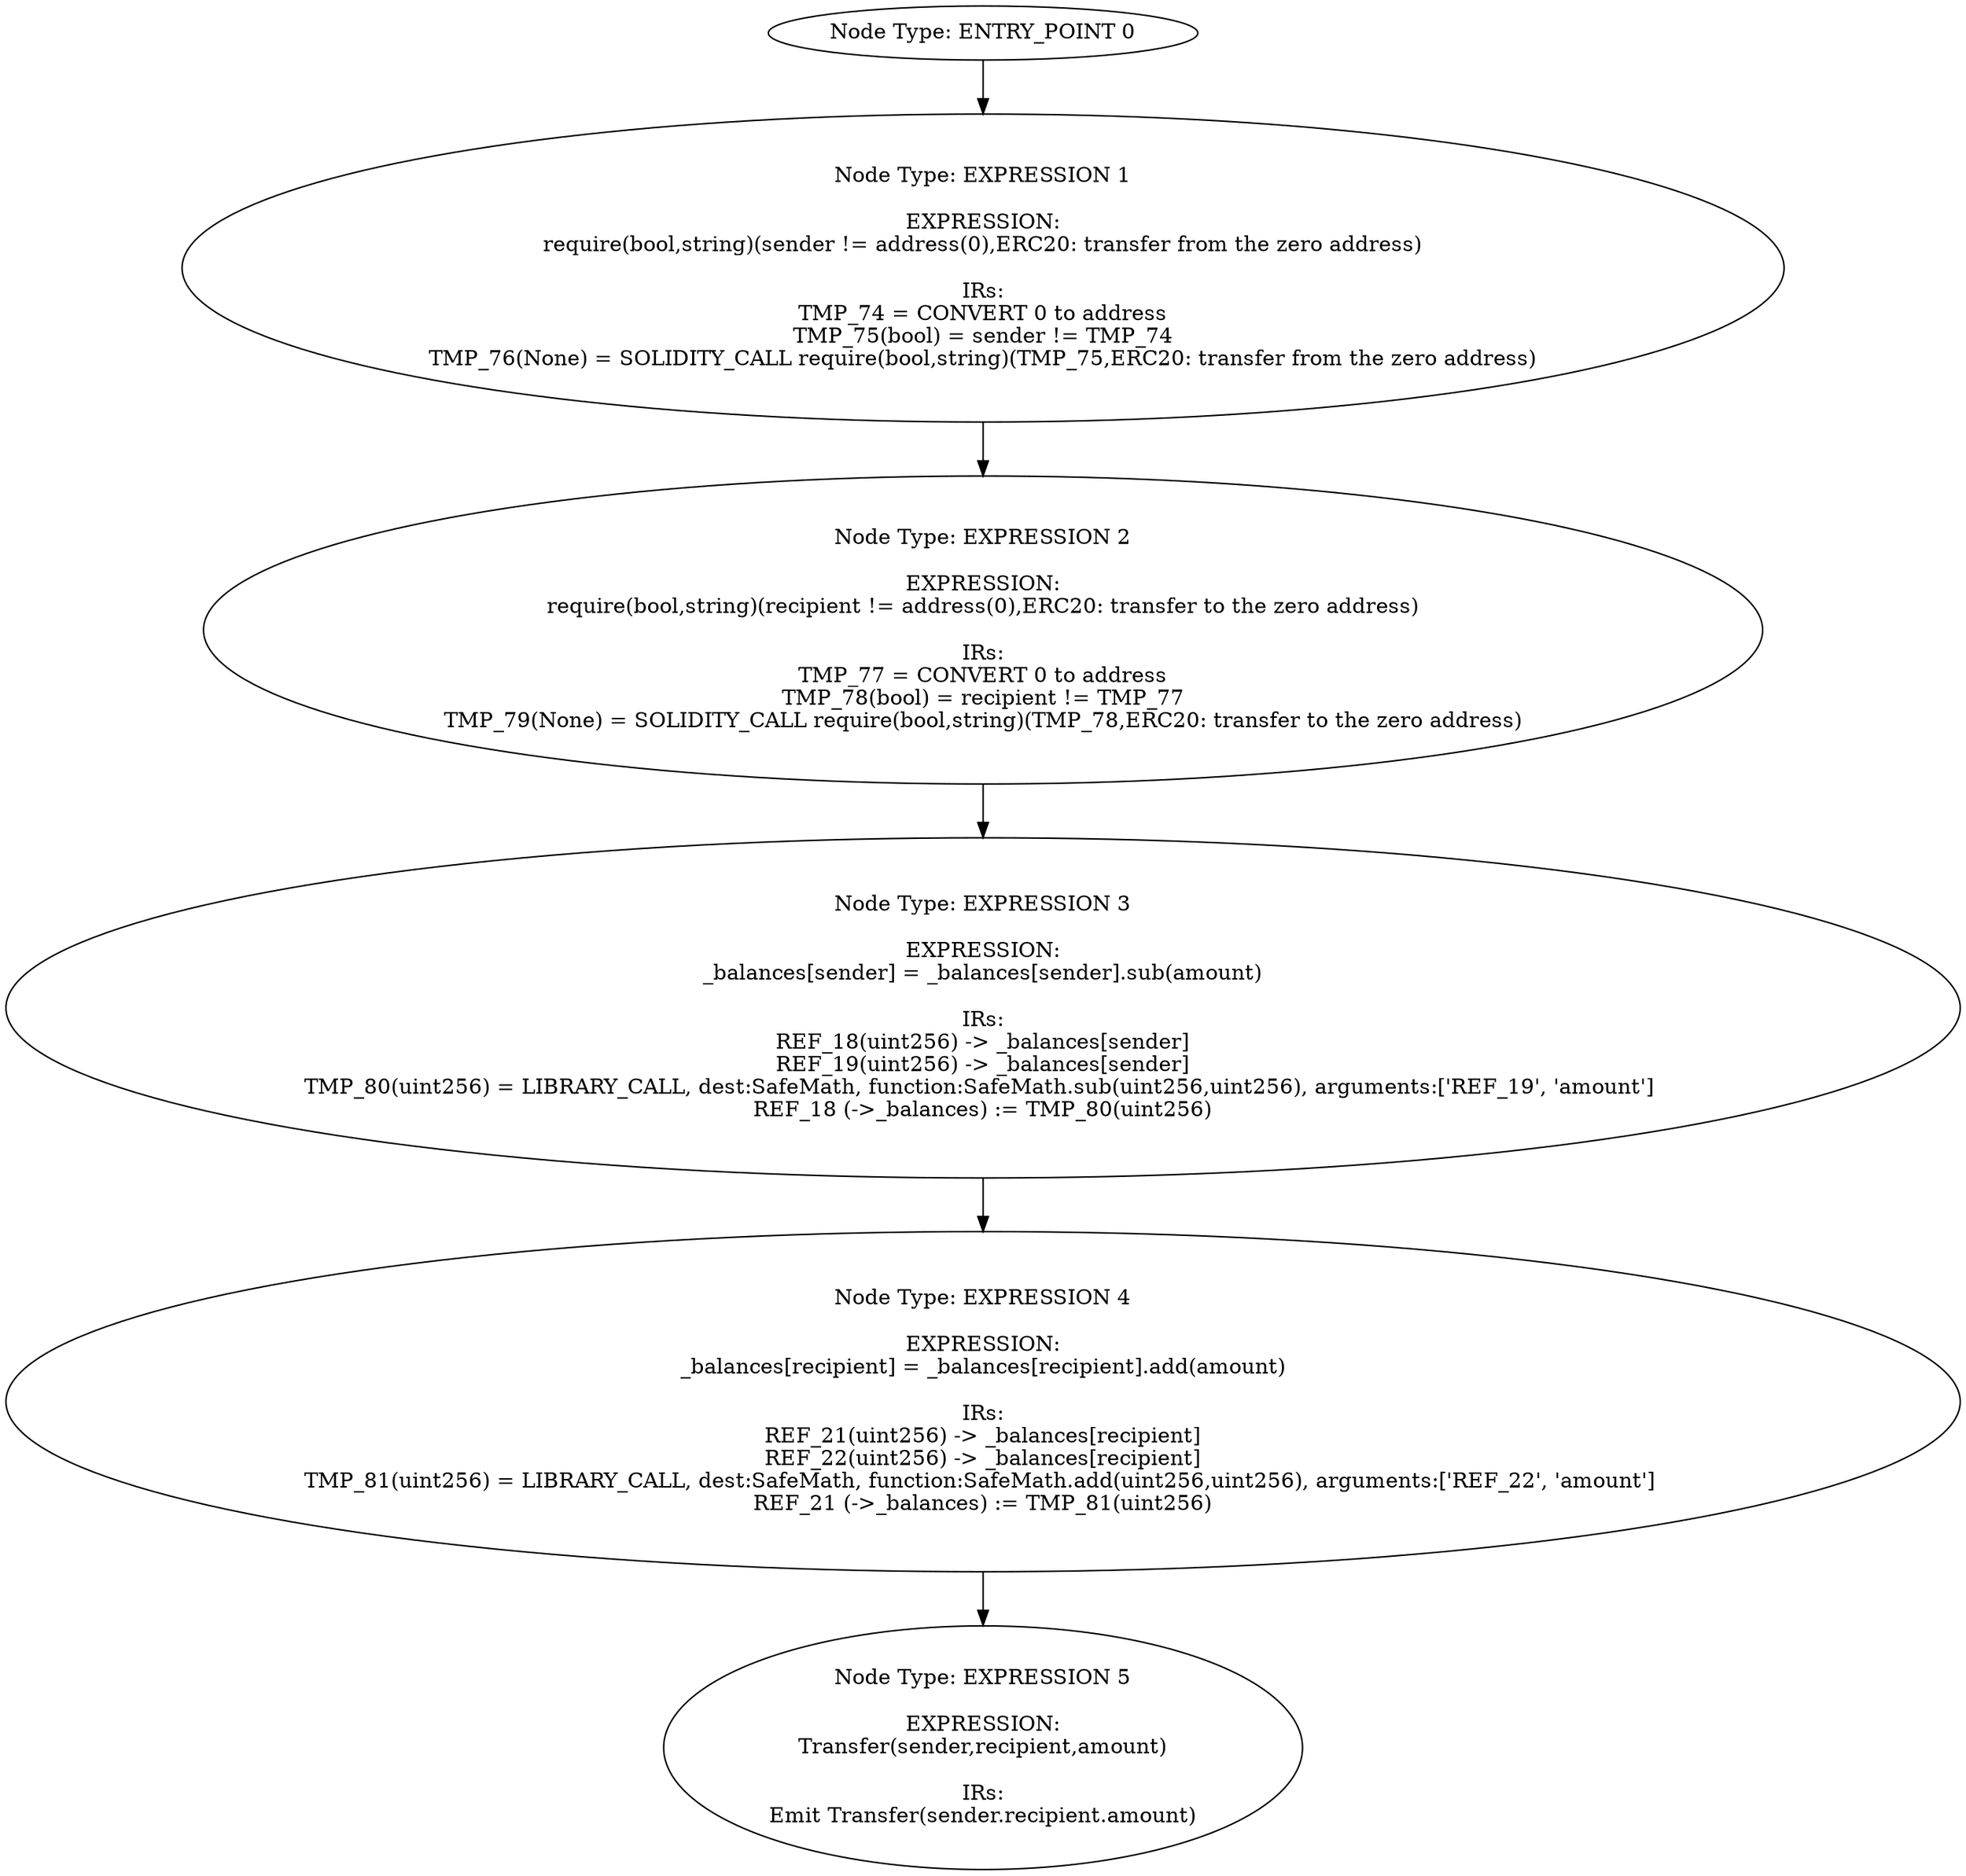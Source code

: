 digraph{
0[label="Node Type: ENTRY_POINT 0
"];
0->1;
1[label="Node Type: EXPRESSION 1

EXPRESSION:
require(bool,string)(sender != address(0),ERC20: transfer from the zero address)

IRs:
TMP_74 = CONVERT 0 to address
TMP_75(bool) = sender != TMP_74
TMP_76(None) = SOLIDITY_CALL require(bool,string)(TMP_75,ERC20: transfer from the zero address)"];
1->2;
2[label="Node Type: EXPRESSION 2

EXPRESSION:
require(bool,string)(recipient != address(0),ERC20: transfer to the zero address)

IRs:
TMP_77 = CONVERT 0 to address
TMP_78(bool) = recipient != TMP_77
TMP_79(None) = SOLIDITY_CALL require(bool,string)(TMP_78,ERC20: transfer to the zero address)"];
2->3;
3[label="Node Type: EXPRESSION 3

EXPRESSION:
_balances[sender] = _balances[sender].sub(amount)

IRs:
REF_18(uint256) -> _balances[sender]
REF_19(uint256) -> _balances[sender]
TMP_80(uint256) = LIBRARY_CALL, dest:SafeMath, function:SafeMath.sub(uint256,uint256), arguments:['REF_19', 'amount'] 
REF_18 (->_balances) := TMP_80(uint256)"];
3->4;
4[label="Node Type: EXPRESSION 4

EXPRESSION:
_balances[recipient] = _balances[recipient].add(amount)

IRs:
REF_21(uint256) -> _balances[recipient]
REF_22(uint256) -> _balances[recipient]
TMP_81(uint256) = LIBRARY_CALL, dest:SafeMath, function:SafeMath.add(uint256,uint256), arguments:['REF_22', 'amount'] 
REF_21 (->_balances) := TMP_81(uint256)"];
4->5;
5[label="Node Type: EXPRESSION 5

EXPRESSION:
Transfer(sender,recipient,amount)

IRs:
Emit Transfer(sender.recipient.amount)"];
}
